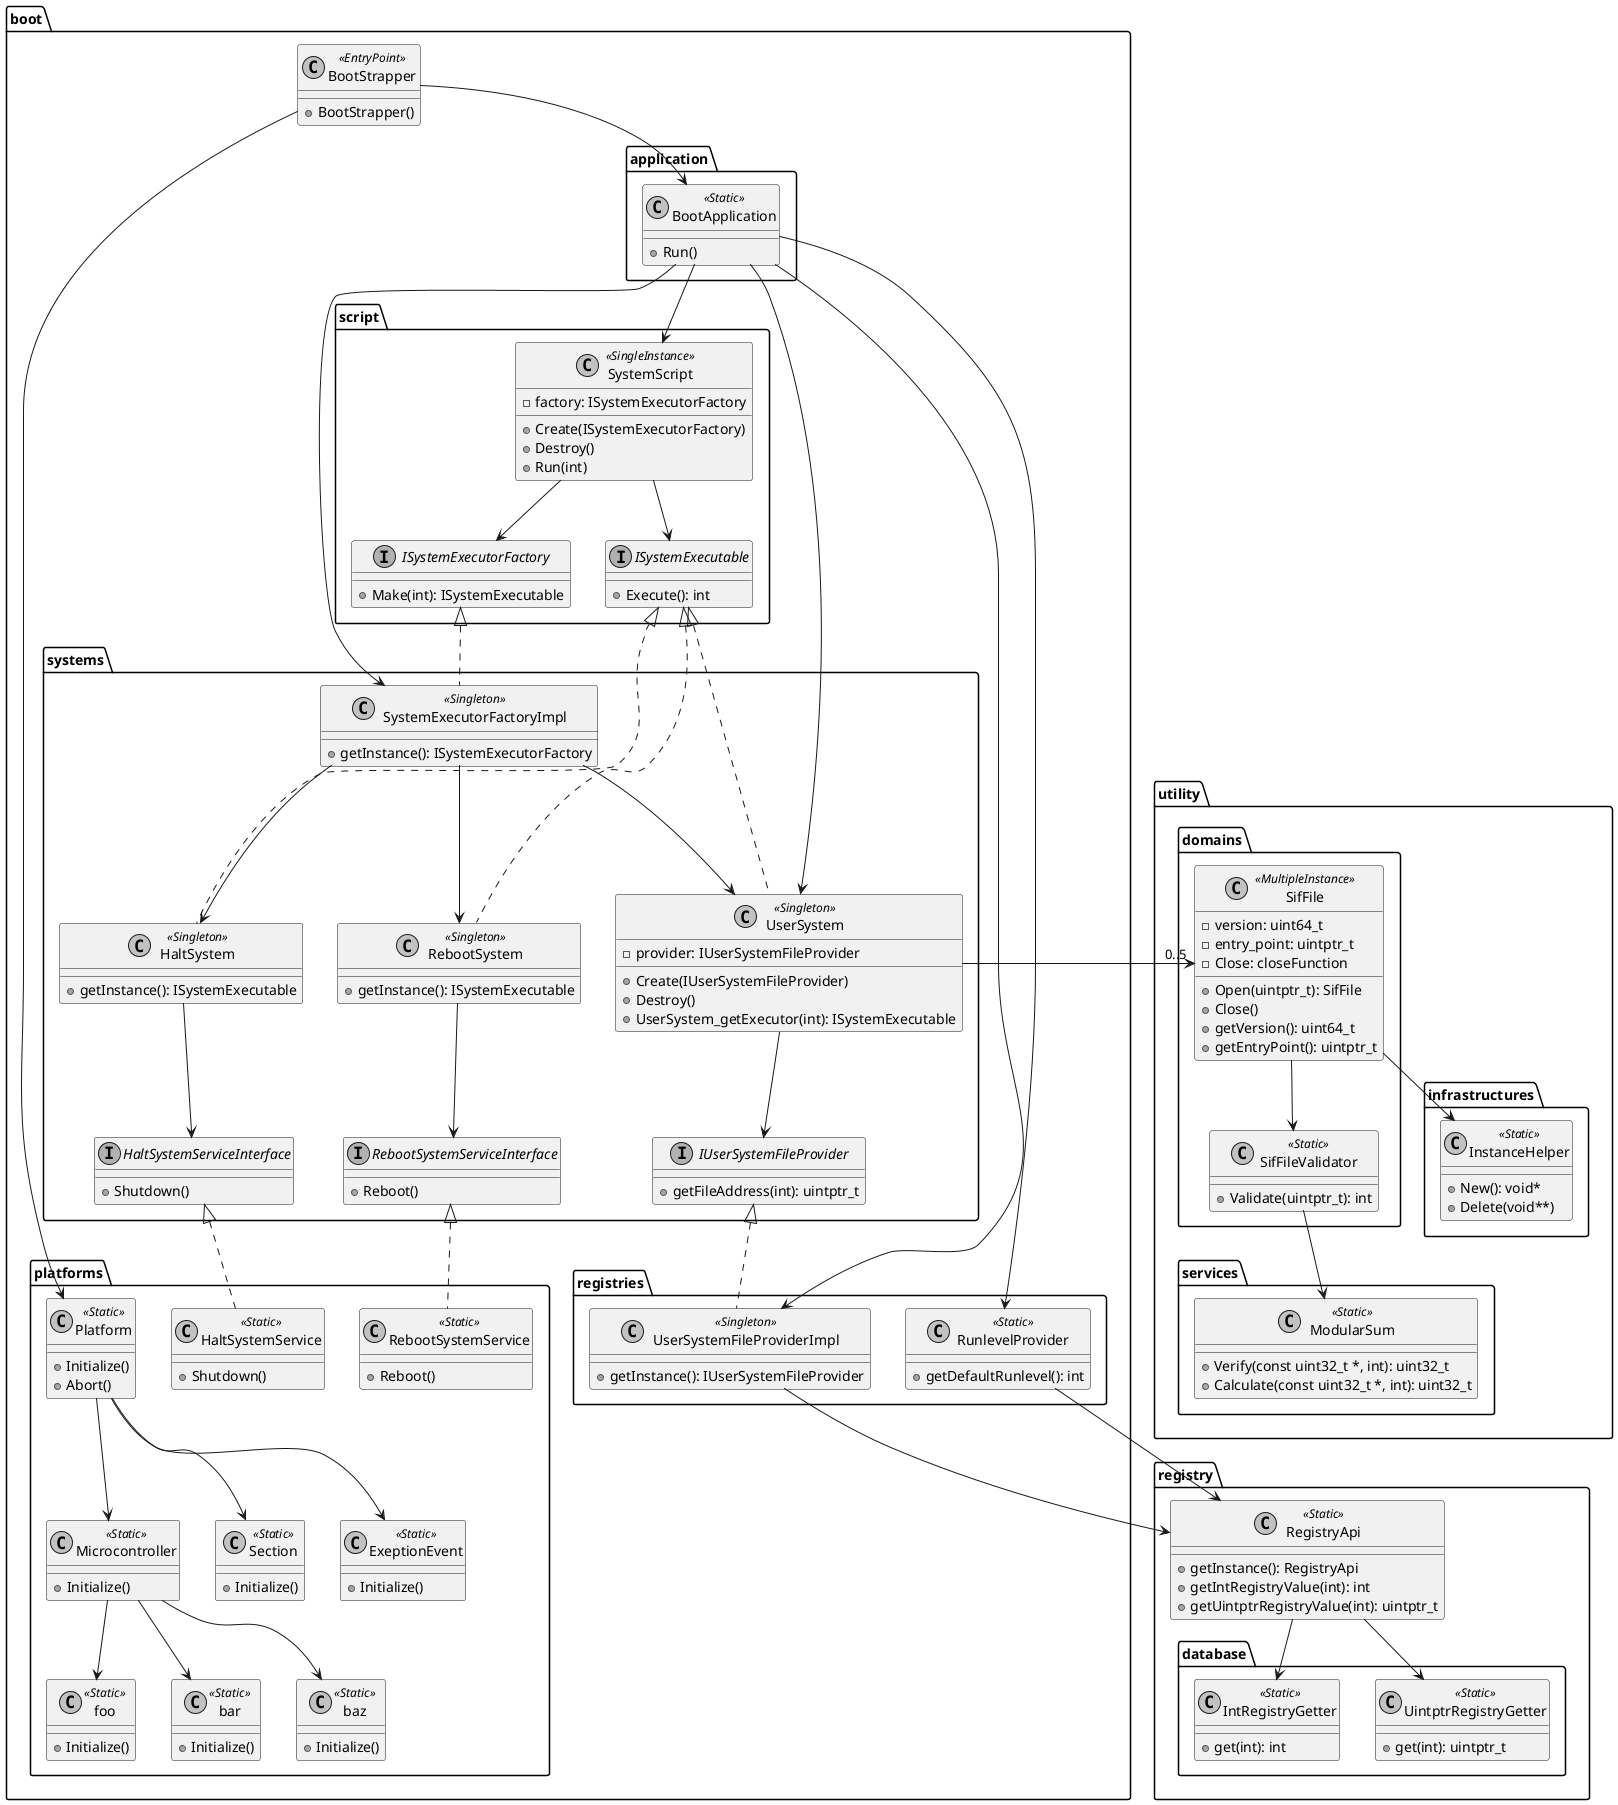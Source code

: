 ﻿
@startuml class diagram
skinparam {
    defaultFontName Ricty Diminished
    monochrome true
}

package boot {
    class BootStrapper <<EntryPoint>> {
        +BootStrapper()
    }

    folder application {
        class BootApplication <<Static>> {
            +Run()
        }
    }

    folder script {
        class SystemScript <<SingleInstance>> {
            -factory: ISystemExecutorFactory
            +Create(ISystemExecutorFactory)
            +Destroy()
            +Run(int)
        }
        interface ISystemExecutable {
            +Execute(): int
        }
        interface ISystemExecutorFactory {
            +Make(int): ISystemExecutable
        }

        SystemScript --> ISystemExecutable
        SystemScript --> ISystemExecutorFactory
    }

    folder registries {
        class RunlevelProvider <<Static>> {
            +getDefaultRunlevel(): int
        }
        class UserSystemFileProviderImpl <<Singleton>> {
            +getInstance(): IUserSystemFileProvider
        }
    }

    folder systems {
        class SystemExecutorFactoryImpl <<Singleton>> {
            +getInstance(): ISystemExecutorFactory
        }
        class HaltSystem <<Singleton>> {
            +getInstance(): ISystemExecutable
        }
        interface HaltSystemServiceInterface {
            +Shutdown()
        }
        class RebootSystem <<Singleton>> {
            +getInstance(): ISystemExecutable
        }
        interface RebootSystemServiceInterface {
            +Reboot()
        }
        class UserSystem <<Singleton>> {
            -provider: IUserSystemFileProvider
            +Create(IUserSystemFileProvider)
            +Destroy()
            +UserSystem_getExecutor(int): ISystemExecutable
        }
        interface IUserSystemFileProvider {
            +getFileAddress(int): uintptr_t
        }

        SystemExecutorFactoryImpl --> HaltSystem
        SystemExecutorFactoryImpl --> RebootSystem
        SystemExecutorFactoryImpl --> UserSystem
        HaltSystem --> HaltSystemServiceInterface
        RebootSystem --> RebootSystemServiceInterface
        UserSystem --> IUserSystemFileProvider
    }

    folder platforms {
        class Platform <<Static>> {
            +Initialize()
            +Abort()
        }
        class Microcontroller <<Static>> {
            +Initialize()
        }
        class foo <<Static>> {
            +Initialize()
        }
        class bar <<Static>> {
            +Initialize()
        }
        class baz <<Static>> {
            +Initialize()
        }
        class Section <<Static>> {
            +Initialize()
        }
        class ExeptionEvent <<Static>> {
            +Initialize()
        }
        class HaltSystemService <<Static>> {
            +Shutdown()
        }
        class RebootSystemService <<Static>> {
            +Reboot()
        }

        Platform --> Microcontroller
        Platform --> ExeptionEvent
        Platform --> Section
        Microcontroller --> foo
        Microcontroller --> bar
        Microcontroller --> baz
    }

    BootStrapper --> Platform
    BootStrapper --> BootApplication
    BootApplication --> UserSystemFileProviderImpl
    BootApplication --> UserSystem
    BootApplication --> SystemScript
    BootApplication --> RunlevelProvider
    BootApplication --> SystemExecutorFactoryImpl

    IUserSystemFileProvider <|.. UserSystemFileProviderImpl
    ISystemExecutorFactory <|.. SystemExecutorFactoryImpl
    ISystemExecutable <|.. HaltSystem
    ISystemExecutable <|.. RebootSystem
    ISystemExecutable <|.. UserSystem
    HaltSystemServiceInterface <|.. HaltSystemService
    RebootSystemServiceInterface <|.. RebootSystemService
}

package registry {
    class RegistryApi <<Static>> {
        +getInstance(): RegistryApi
        +getIntRegistryValue(int): int
        +getUintptrRegistryValue(int): uintptr_t
    }

    folder database {
        class IntRegistryGetter <<Static>> {
            +get(int): int
        }
        class UintptrRegistryGetter <<Static>> {
            +get(int): uintptr_t
        }
    }

    RegistryApi --> IntRegistryGetter
    RegistryApi --> UintptrRegistryGetter
}

package utility {
    folder domains {
        class SifFile <<MultipleInstance>> {
            -version: uint64_t
            -entry_point: uintptr_t
            -Close: closeFunction
            +Open(uintptr_t): SifFile
            +Close()
            +getVersion(): uint64_t
            +getEntryPoint(): uintptr_t
        }
        class SifFileValidator <<Static>> {
            +Validate(uintptr_t): int
        }
    }

    folder infrastructures {
        class InstanceHelper <<Static>> {
            +New(): void*
            +Delete(void**)
        }
    }

    folder services {
        class ModularSum <<Static>> {
            +Verify(const uint32_t *, int): uint32_t
            +Calculate(const uint32_t *, int): uint32_t
        }
    }

    ' ModularSum -[hidden]d- InstanceHelper
    SifFile --> InstanceHelper
    SifFile --> SifFileValidator
    SifFileValidator --> ModularSum
}

UserSystem -> "0..5" SifFile
RunlevelProvider --> RegistryApi
UserSystemFileProviderImpl --> RegistryApi
@enduml

